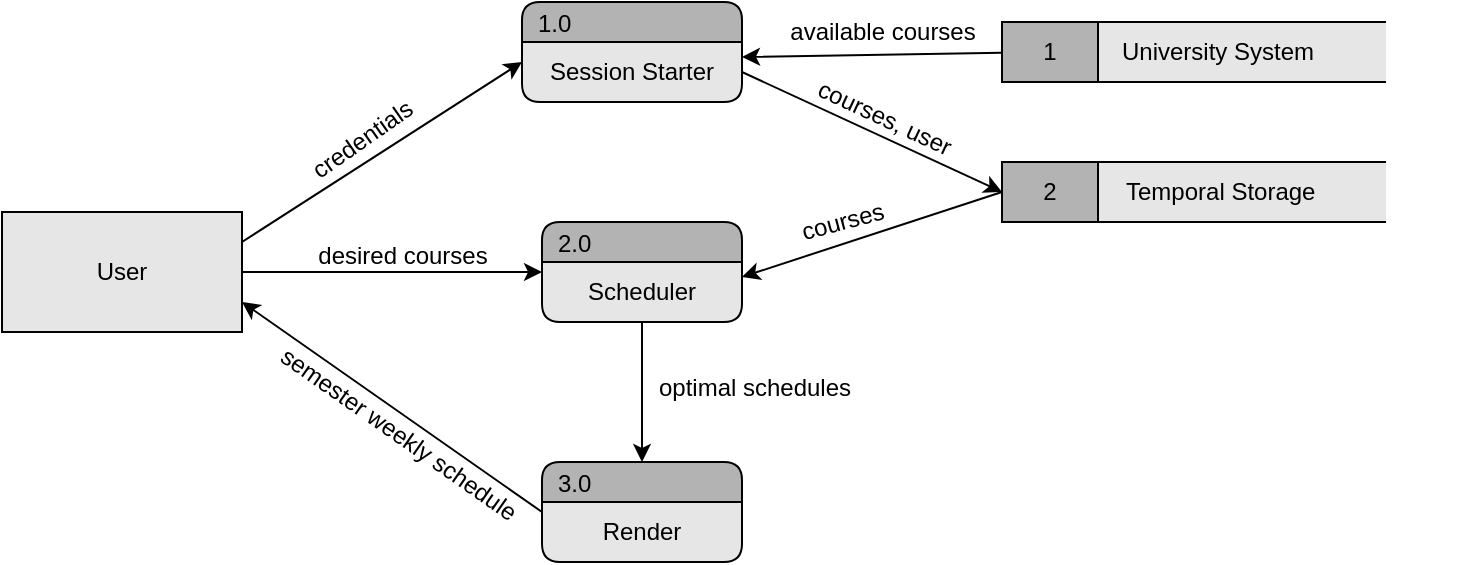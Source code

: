 <mxfile version="23.1.6" type="device">
  <diagram name="Page-1" id="7-6RkjQ3-nF-4G9me17L">
    <mxGraphModel dx="1434" dy="772" grid="1" gridSize="10" guides="1" tooltips="1" connect="1" arrows="1" fold="1" page="1" pageScale="1" pageWidth="850" pageHeight="1100" math="0" shadow="0">
      <root>
        <mxCell id="0" />
        <mxCell id="1" parent="0" />
        <mxCell id="C2tS_z8dkT-pt9o2Yp2C-3" style="rounded=0;orthogonalLoop=1;jettySize=auto;html=1;exitX=1;exitY=0.25;exitDx=0;exitDy=0;entryX=0;entryY=0.5;entryDx=0;entryDy=0;" edge="1" parent="1" source="C2tS_z8dkT-pt9o2Yp2C-2">
          <mxGeometry relative="1" as="geometry">
            <mxPoint x="260" y="400" as="targetPoint" />
          </mxGeometry>
        </mxCell>
        <mxCell id="C2tS_z8dkT-pt9o2Yp2C-2" value="User" style="rounded=0;whiteSpace=wrap;html=1;strokeColor=default;align=center;verticalAlign=middle;fontFamily=Helvetica;fontSize=12;fontColor=default;startSize=20;fillColor=#E6E6E6;" vertex="1" parent="1">
          <mxGeometry y="475" width="120" height="60" as="geometry" />
        </mxCell>
        <mxCell id="C2tS_z8dkT-pt9o2Yp2C-4" value="1.0" style="swimlane;fontStyle=0;childLayout=stackLayout;horizontal=1;startSize=20;fillColor=#B3B3B3;horizontalStack=0;resizeParent=1;resizeParentMax=0;resizeLast=0;collapsible=0;marginBottom=0;swimlaneFillColor=#E6E6E6;rounded=1;strokeColor=default;align=left;verticalAlign=middle;fontFamily=Helvetica;fontSize=12;fontColor=default;spacingLeft=6;shadow=0;" vertex="1" parent="1">
          <mxGeometry x="260" y="370" width="110" height="50" as="geometry" />
        </mxCell>
        <mxCell id="C2tS_z8dkT-pt9o2Yp2C-5" value="Session Starter" style="text;html=1;strokeColor=none;fillColor=none;align=center;verticalAlign=middle;whiteSpace=wrap;rounded=0;fontSize=12;fontFamily=Helvetica;fontColor=default;" vertex="1" parent="C2tS_z8dkT-pt9o2Yp2C-4">
          <mxGeometry y="20" width="110" height="30" as="geometry" />
        </mxCell>
        <mxCell id="C2tS_z8dkT-pt9o2Yp2C-6" value="" style="group" vertex="1" connectable="0" parent="1">
          <mxGeometry x="500" y="380" width="240" height="30" as="geometry" />
        </mxCell>
        <mxCell id="C2tS_z8dkT-pt9o2Yp2C-7" value="" style="html=1;dashed=0;whiteSpace=wrap;shape=mxgraph.dfd.dataStoreID;align=left;spacingLeft=3;points=[[0,0],[0.5,0],[1,0],[0,0.5],[1,0.5],[0,1],[0.5,1],[1,1]];rounded=1;strokeColor=default;verticalAlign=middle;fontFamily=Helvetica;fontSize=12;fontColor=default;startSize=20;fillColor=#E6E6E6;shadow=0;" vertex="1" parent="C2tS_z8dkT-pt9o2Yp2C-6">
          <mxGeometry width="192" height="30" as="geometry" />
        </mxCell>
        <mxCell id="C2tS_z8dkT-pt9o2Yp2C-8" value="" style="rounded=0;whiteSpace=wrap;html=1;strokeColor=default;align=center;verticalAlign=middle;fontFamily=Helvetica;fontSize=12;fontColor=default;startSize=20;fillColor=#B3B3B3;" vertex="1" parent="C2tS_z8dkT-pt9o2Yp2C-6">
          <mxGeometry width="48" height="30" as="geometry" />
        </mxCell>
        <mxCell id="C2tS_z8dkT-pt9o2Yp2C-9" value="1" style="text;html=1;strokeColor=none;fillColor=none;align=center;verticalAlign=middle;whiteSpace=wrap;rounded=0;fontSize=12;fontFamily=Helvetica;fontColor=default;" vertex="1" parent="C2tS_z8dkT-pt9o2Yp2C-6">
          <mxGeometry width="48" height="30" as="geometry" />
        </mxCell>
        <mxCell id="C2tS_z8dkT-pt9o2Yp2C-10" value="University System" style="text;html=1;strokeColor=none;fillColor=none;align=left;verticalAlign=middle;whiteSpace=wrap;rounded=0;fontSize=12;fontFamily=Helvetica;fontColor=default;" vertex="1" parent="C2tS_z8dkT-pt9o2Yp2C-6">
          <mxGeometry x="57.663" width="124.667" height="30" as="geometry" />
        </mxCell>
        <mxCell id="C2tS_z8dkT-pt9o2Yp2C-12" style="rounded=0;orthogonalLoop=1;jettySize=auto;html=1;entryX=1;entryY=0.25;entryDx=0;entryDy=0;" edge="1" parent="1" source="C2tS_z8dkT-pt9o2Yp2C-9" target="C2tS_z8dkT-pt9o2Yp2C-5">
          <mxGeometry relative="1" as="geometry" />
        </mxCell>
        <mxCell id="C2tS_z8dkT-pt9o2Yp2C-14" value="credentials" style="text;html=1;align=center;verticalAlign=middle;resizable=0;points=[];autosize=1;strokeColor=none;fillColor=none;rotation=-35;" vertex="1" parent="1">
          <mxGeometry x="140" y="424" width="80" height="30" as="geometry" />
        </mxCell>
        <mxCell id="C2tS_z8dkT-pt9o2Yp2C-15" value="available courses" style="text;html=1;align=center;verticalAlign=middle;resizable=0;points=[];autosize=1;strokeColor=none;fillColor=none;rotation=0;" vertex="1" parent="1">
          <mxGeometry x="380" y="370" width="120" height="30" as="geometry" />
        </mxCell>
        <mxCell id="C2tS_z8dkT-pt9o2Yp2C-16" value="" style="html=1;dashed=0;whiteSpace=wrap;shape=mxgraph.dfd.dataStoreID;align=left;spacingLeft=3;points=[[0,0],[0.5,0],[1,0],[0,0.5],[1,0.5],[0,1],[0.5,1],[1,1]];rounded=1;strokeColor=default;verticalAlign=middle;fontFamily=Helvetica;fontSize=12;fontColor=default;startSize=20;fillColor=#E6E6E6;shadow=0;" vertex="1" parent="1">
          <mxGeometry x="500" y="450" width="192" height="30" as="geometry" />
        </mxCell>
        <mxCell id="C2tS_z8dkT-pt9o2Yp2C-17" value="" style="rounded=0;whiteSpace=wrap;html=1;strokeColor=default;align=center;verticalAlign=middle;fontFamily=Helvetica;fontSize=12;fontColor=default;startSize=20;fillColor=#B3B3B3;" vertex="1" parent="1">
          <mxGeometry x="500" y="450" width="48" height="30" as="geometry" />
        </mxCell>
        <mxCell id="C2tS_z8dkT-pt9o2Yp2C-32" style="rounded=0;orthogonalLoop=1;jettySize=auto;html=1;exitX=0;exitY=0.5;exitDx=0;exitDy=0;entryX=1;entryY=0.25;entryDx=0;entryDy=0;" edge="1" parent="1" source="C2tS_z8dkT-pt9o2Yp2C-18" target="C2tS_z8dkT-pt9o2Yp2C-24">
          <mxGeometry relative="1" as="geometry" />
        </mxCell>
        <mxCell id="C2tS_z8dkT-pt9o2Yp2C-18" value="2" style="text;html=1;strokeColor=none;fillColor=none;align=center;verticalAlign=middle;whiteSpace=wrap;rounded=0;fontSize=12;fontFamily=Helvetica;fontColor=default;" vertex="1" parent="1">
          <mxGeometry x="500" y="450" width="48" height="30" as="geometry" />
        </mxCell>
        <mxCell id="C2tS_z8dkT-pt9o2Yp2C-20" value="Temporal Storage" style="text;html=1;strokeColor=none;fillColor=none;align=left;verticalAlign=middle;whiteSpace=wrap;rounded=0;fontSize=12;fontFamily=Helvetica;fontColor=default;" vertex="1" parent="1">
          <mxGeometry x="560.003" y="450" width="124.667" height="30" as="geometry" />
        </mxCell>
        <mxCell id="C2tS_z8dkT-pt9o2Yp2C-23" value="2.0" style="swimlane;fontStyle=0;childLayout=stackLayout;horizontal=1;startSize=20;fillColor=#B3B3B3;horizontalStack=0;resizeParent=1;resizeParentMax=0;resizeLast=0;collapsible=0;marginBottom=0;swimlaneFillColor=#E6E6E6;rounded=1;strokeColor=default;align=left;verticalAlign=middle;fontFamily=Helvetica;fontSize=12;fontColor=default;spacingLeft=6;shadow=0;" vertex="1" parent="1">
          <mxGeometry x="270" y="480" width="100" height="50" as="geometry" />
        </mxCell>
        <mxCell id="C2tS_z8dkT-pt9o2Yp2C-24" value="Scheduler" style="text;html=1;strokeColor=none;fillColor=none;align=center;verticalAlign=middle;whiteSpace=wrap;rounded=0;fontSize=12;fontFamily=Helvetica;fontColor=default;" vertex="1" parent="C2tS_z8dkT-pt9o2Yp2C-23">
          <mxGeometry y="20" width="100" height="30" as="geometry" />
        </mxCell>
        <mxCell id="C2tS_z8dkT-pt9o2Yp2C-25" style="rounded=0;orthogonalLoop=1;jettySize=auto;html=1;exitX=1;exitY=0.5;exitDx=0;exitDy=0;" edge="1" parent="1" source="C2tS_z8dkT-pt9o2Yp2C-2" target="C2tS_z8dkT-pt9o2Yp2C-23">
          <mxGeometry relative="1" as="geometry" />
        </mxCell>
        <mxCell id="C2tS_z8dkT-pt9o2Yp2C-26" value="desired courses" style="text;html=1;align=center;verticalAlign=middle;resizable=0;points=[];autosize=1;strokeColor=none;fillColor=none;rotation=0;" vertex="1" parent="1">
          <mxGeometry x="145" y="482" width="110" height="30" as="geometry" />
        </mxCell>
        <mxCell id="C2tS_z8dkT-pt9o2Yp2C-30" style="rounded=0;orthogonalLoop=1;jettySize=auto;html=1;exitX=0;exitY=0.5;exitDx=0;exitDy=0;entryX=1;entryY=0.75;entryDx=0;entryDy=0;" edge="1" parent="1" source="C2tS_z8dkT-pt9o2Yp2C-27" target="C2tS_z8dkT-pt9o2Yp2C-2">
          <mxGeometry relative="1" as="geometry" />
        </mxCell>
        <mxCell id="C2tS_z8dkT-pt9o2Yp2C-27" value="3.0" style="swimlane;fontStyle=0;childLayout=stackLayout;horizontal=1;startSize=20;fillColor=#B3B3B3;horizontalStack=0;resizeParent=1;resizeParentMax=0;resizeLast=0;collapsible=0;marginBottom=0;swimlaneFillColor=#E6E6E6;rounded=1;strokeColor=default;align=left;verticalAlign=middle;fontFamily=Helvetica;fontSize=12;fontColor=default;spacingLeft=6;shadow=0;" vertex="1" parent="1">
          <mxGeometry x="270" y="600" width="100" height="50" as="geometry" />
        </mxCell>
        <mxCell id="C2tS_z8dkT-pt9o2Yp2C-29" value="Render" style="text;html=1;strokeColor=none;fillColor=none;align=center;verticalAlign=middle;whiteSpace=wrap;rounded=0;fontSize=12;fontFamily=Helvetica;fontColor=default;" vertex="1" parent="C2tS_z8dkT-pt9o2Yp2C-27">
          <mxGeometry y="20" width="100" height="30" as="geometry" />
        </mxCell>
        <mxCell id="C2tS_z8dkT-pt9o2Yp2C-40" style="rounded=0;orthogonalLoop=1;jettySize=auto;html=1;exitX=0.5;exitY=1;exitDx=0;exitDy=0;entryX=0.5;entryY=0;entryDx=0;entryDy=0;" edge="1" parent="1" source="C2tS_z8dkT-pt9o2Yp2C-24" target="C2tS_z8dkT-pt9o2Yp2C-27">
          <mxGeometry relative="1" as="geometry">
            <mxPoint x="440" y="523.5" as="sourcePoint" />
            <mxPoint x="310" y="601" as="targetPoint" />
          </mxGeometry>
        </mxCell>
        <mxCell id="C2tS_z8dkT-pt9o2Yp2C-41" value="semester weekly schedule" style="text;html=1;align=center;verticalAlign=middle;resizable=0;points=[];autosize=1;strokeColor=none;fillColor=none;rotation=35;" vertex="1" parent="1">
          <mxGeometry x="118" y="571" width="160" height="30" as="geometry" />
        </mxCell>
        <mxCell id="C2tS_z8dkT-pt9o2Yp2C-42" style="rounded=0;orthogonalLoop=1;jettySize=auto;html=1;exitX=1;exitY=0.5;exitDx=0;exitDy=0;entryX=0;entryY=0.5;entryDx=0;entryDy=0;" edge="1" parent="1" source="C2tS_z8dkT-pt9o2Yp2C-5" target="C2tS_z8dkT-pt9o2Yp2C-18">
          <mxGeometry relative="1" as="geometry" />
        </mxCell>
        <mxCell id="C2tS_z8dkT-pt9o2Yp2C-43" value="courses, user" style="text;html=1;align=center;verticalAlign=middle;resizable=0;points=[];autosize=1;strokeColor=none;fillColor=none;rotation=25;" vertex="1" parent="1">
          <mxGeometry x="391" y="413" width="100" height="30" as="geometry" />
        </mxCell>
        <mxCell id="C2tS_z8dkT-pt9o2Yp2C-45" value="courses" style="text;html=1;align=center;verticalAlign=middle;resizable=0;points=[];autosize=1;strokeColor=none;fillColor=none;rotation=-15;" vertex="1" parent="1">
          <mxGeometry x="385" y="465" width="70" height="30" as="geometry" />
        </mxCell>
        <mxCell id="C2tS_z8dkT-pt9o2Yp2C-46" value="optimal schedules" style="text;html=1;align=center;verticalAlign=middle;resizable=0;points=[];autosize=1;strokeColor=none;fillColor=none;rotation=0;" vertex="1" parent="1">
          <mxGeometry x="316" y="548" width="120" height="30" as="geometry" />
        </mxCell>
      </root>
    </mxGraphModel>
  </diagram>
</mxfile>
